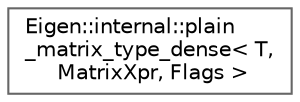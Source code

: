 digraph "类继承关系图"
{
 // LATEX_PDF_SIZE
  bgcolor="transparent";
  edge [fontname=Helvetica,fontsize=10,labelfontname=Helvetica,labelfontsize=10];
  node [fontname=Helvetica,fontsize=10,shape=box,height=0.2,width=0.4];
  rankdir="LR";
  Node0 [id="Node000000",label="Eigen::internal::plain\l_matrix_type_dense\< T,\l MatrixXpr, Flags \>",height=0.2,width=0.4,color="grey40", fillcolor="white", style="filled",URL="$struct_eigen_1_1internal_1_1plain__matrix__type__dense_3_01_t_00_01_matrix_xpr_00_01_flags_01_4.html",tooltip=" "];
}
